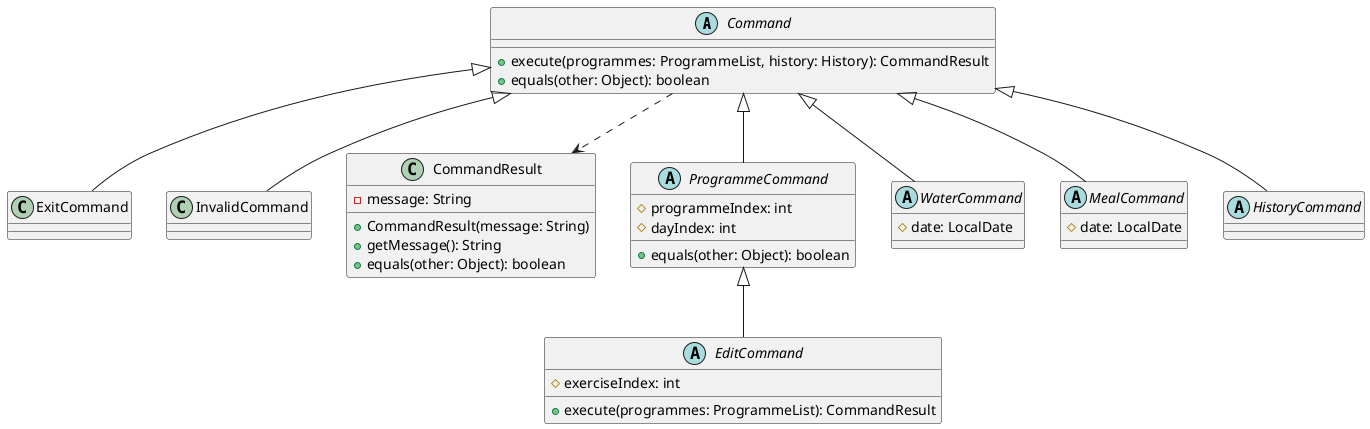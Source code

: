 @startuml

abstract class Command {
    + execute(programmes: ProgrammeList, history: History): CommandResult
    + equals(other: Object): boolean
}

class ExitCommand {
}

class InvalidCommand {
}

class CommandResult {
    - message: String
    + CommandResult(message: String)
    + getMessage(): String
    + equals(other: Object): boolean
}

abstract class ProgrammeCommand {
    # programmeIndex: int
    # dayIndex: int
    + equals(other: Object): boolean
}

abstract class EditCommand {
    # exerciseIndex: int
    + execute(programmes: ProgrammeList): CommandResult
}

abstract class WaterCommand {
    # date: LocalDate
}

abstract class MealCommand {
    # date: LocalDate
}

abstract class HistoryCommand {
}

Command <|-- ProgrammeCommand
Command <|-- ExitCommand
Command <|-- InvalidCommand
Command <|-- WaterCommand
Command <|-- MealCommand
Command <|-- HistoryCommand
ProgrammeCommand <|-- EditCommand
Command ..> CommandResult

@enduml